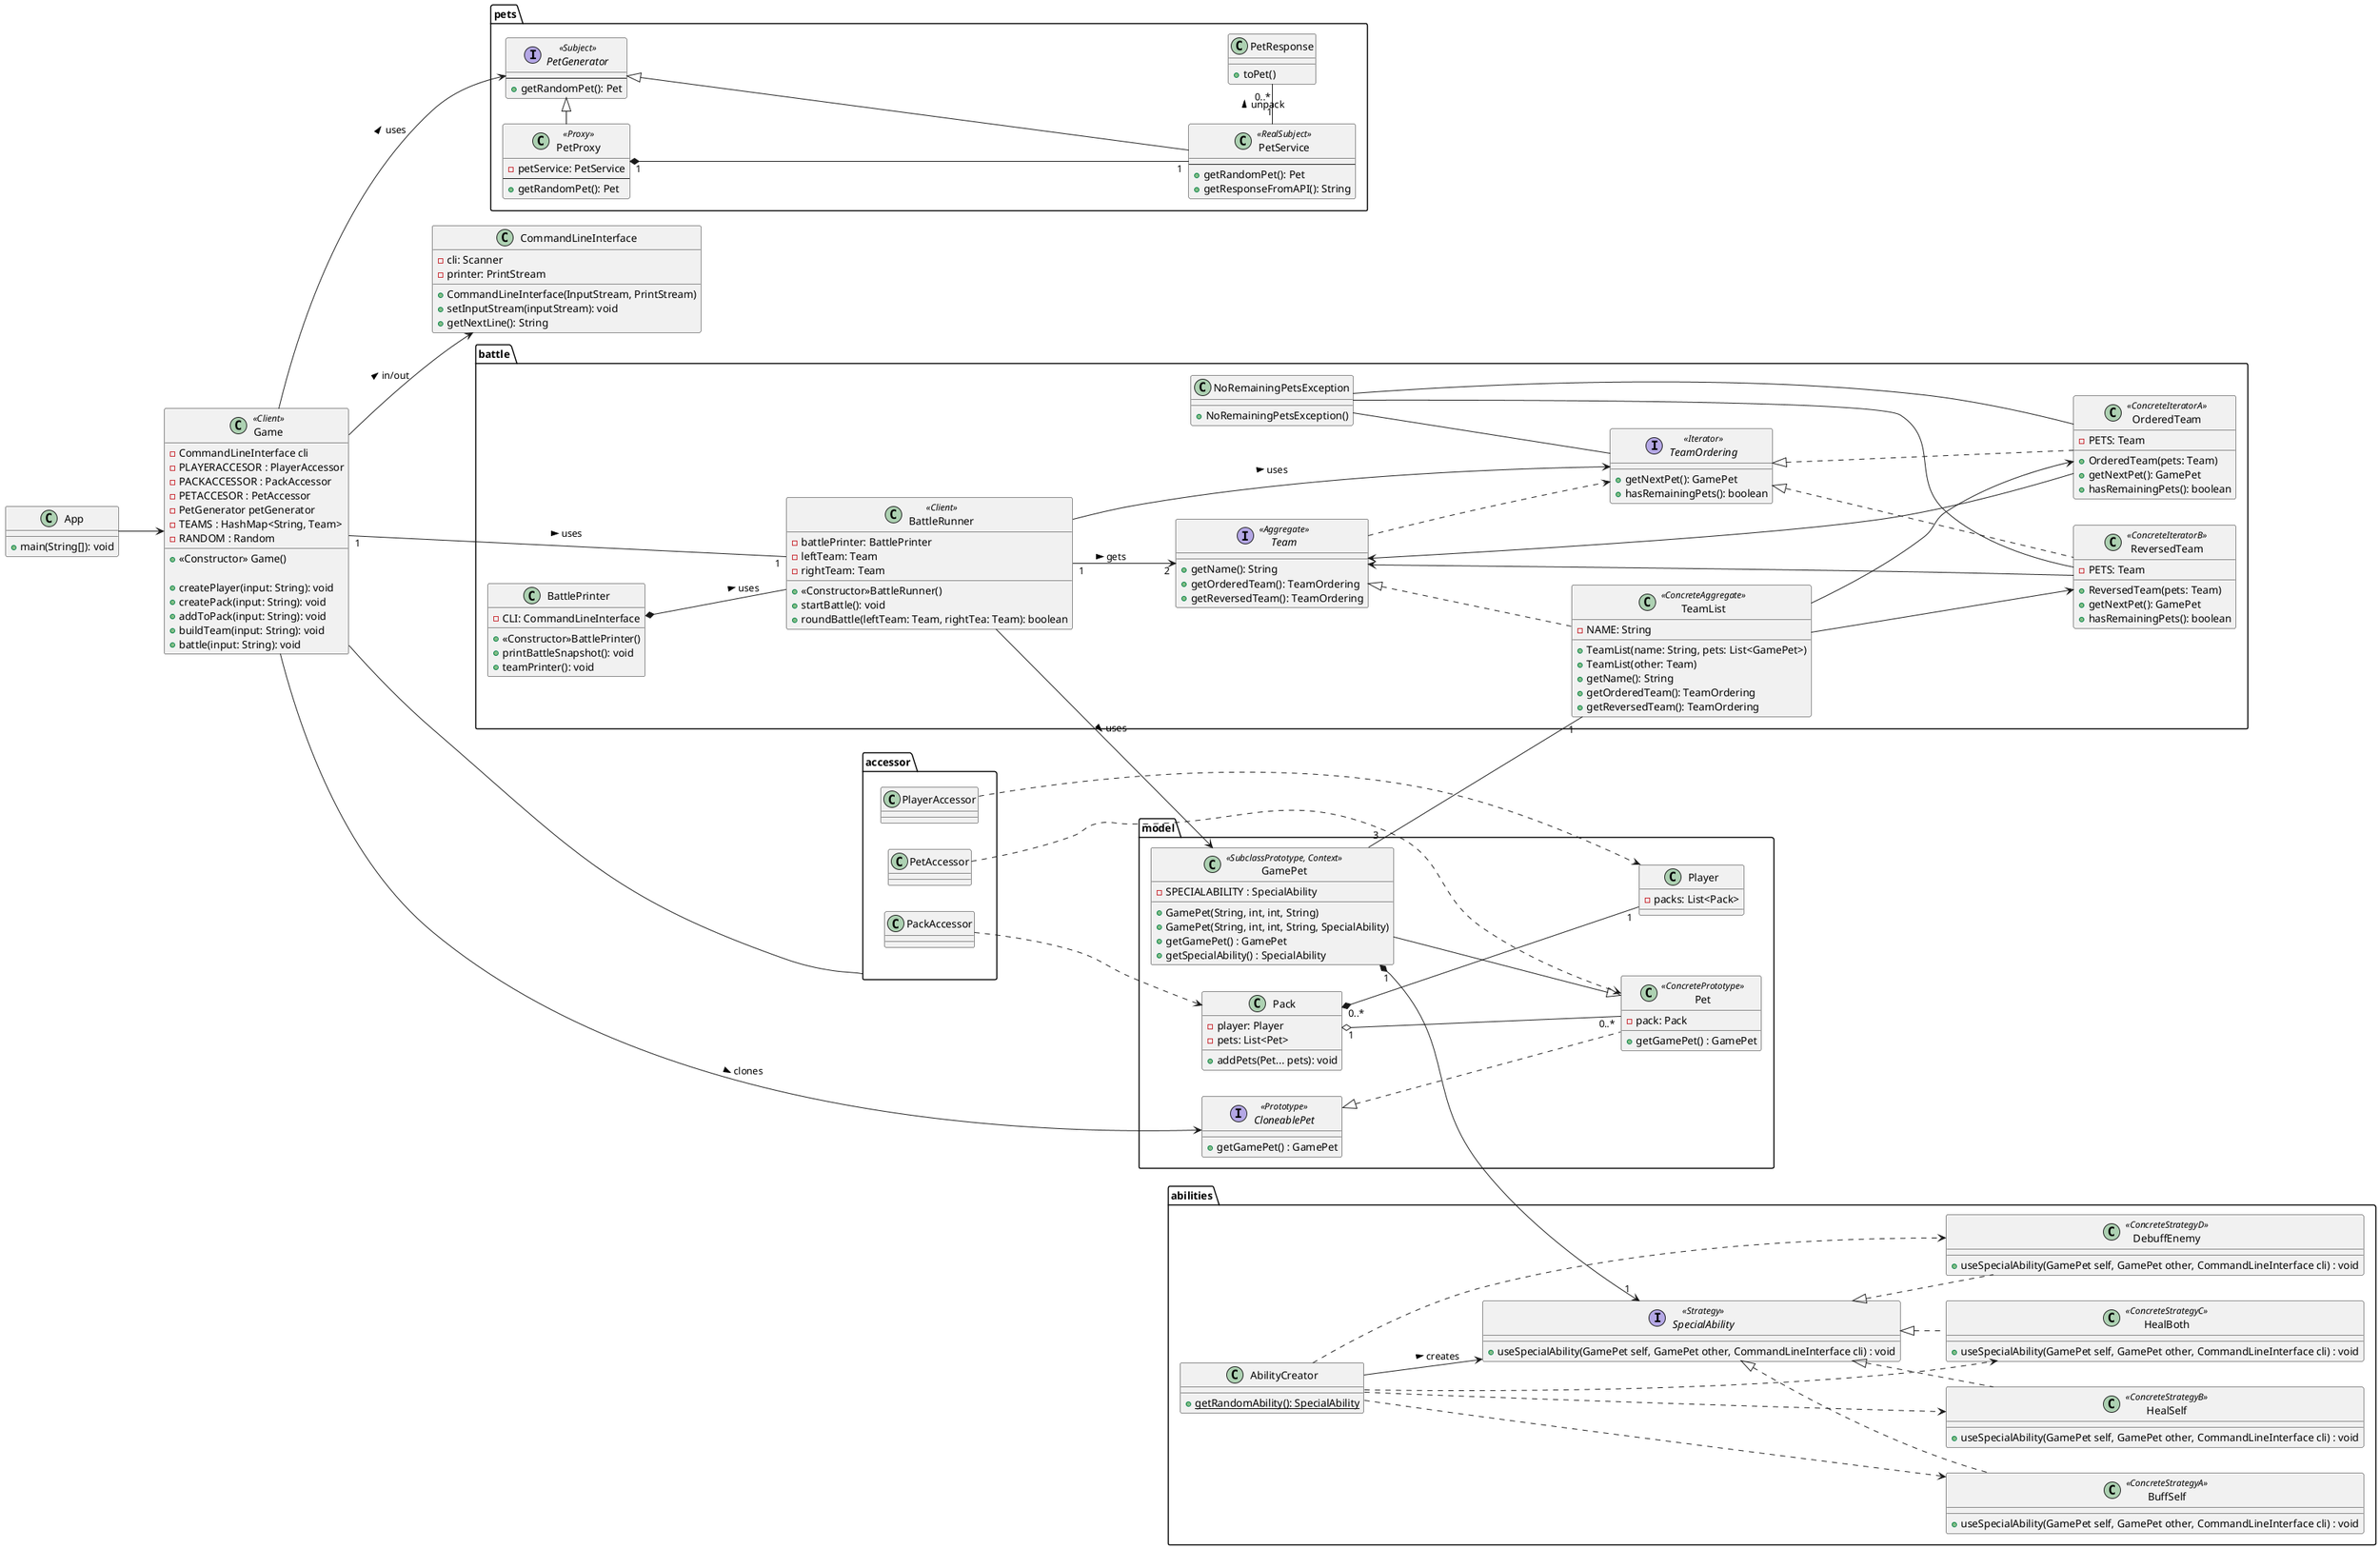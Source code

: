 @startuml
left to right direction
class Game <<Client>> {
    - CommandLineInterface cli
    - PLAYERACCESOR : PlayerAccessor
    - PACKACCESSOR : PackAccessor
    - PETACCESOR : PetAccessor
    - PetGenerator petGenerator
    - TEAMS : HashMap<String, Team>
    - RANDOM : Random
    + <<Constructor>> Game()

    + createPlayer(input: String): void
    + createPack(input: String): void
    + addToPack(input: String): void
    + buildTeam(input: String): void
    + battle(input: String): void
}

package abilities {
    class AbilityCreator {
      + {static} getRandomAbility(): SpecialAbility
    }

    interface SpecialAbility <<Strategy>> {
        + useSpecialAbility(GamePet self, GamePet other, CommandLineInterface cli) : void
    }

    class BuffSelf <<ConcreteStrategyA>> {
        + useSpecialAbility(GamePet self, GamePet other, CommandLineInterface cli) : void
    }

    class HealSelf <<ConcreteStrategyB>> {
        + useSpecialAbility(GamePet self, GamePet other, CommandLineInterface cli) : void
    }

    class HealBoth <<ConcreteStrategyC>> {
        + useSpecialAbility(GamePet self, GamePet other, CommandLineInterface cli) : void
    }

    class DebuffEnemy <<ConcreteStrategyD>> {
        + useSpecialAbility(GamePet self, GamePet other, CommandLineInterface cli) : void
    }
}

package accessor {
    class PackAccessor {
    }

    class PetAccessor {
    }

    class PlayerAccessor {
    }
}

package battle {
    class BattlePrinter {
      - CLI: CommandLineInterface
      + <<Constructor>>BattlePrinter()
      + printBattleSnapshot(): void
      + teamPrinter(): void
    }

    class BattleRunner <<Client>> {
      - battlePrinter: BattlePrinter
      - leftTeam: Team
      - rightTeam: Team
      + <<Constructor>>BattleRunner()
      + startBattle(): void
      + roundBattle(leftTeam: Team, rightTea: Team): boolean
    }

    class NoRemainingPetsException {
        + NoRemainingPetsException()
    }

    interface Team <<Aggregate>> {
      + getName(): String
      + getOrderedTeam(): TeamOrdering
      + getReversedTeam(): TeamOrdering
    }

    class TeamList <<ConcreteAggregate>> implements Team {
      - NAME: String
      + TeamList(name: String, pets: List<GamePet>)
      + TeamList(other: Team)
      + getName(): String
      + getOrderedTeam(): TeamOrdering
      + getReversedTeam(): TeamOrdering
    }

    interface TeamOrdering <<Iterator>> {
      + getNextPet(): GamePet
      + hasRemainingPets(): boolean
    }

    class OrderedTeam <<ConcreteIteratorA>> implements TeamOrdering {
      - PETS: Team
      + OrderedTeam(pets: Team)
      + getNextPet(): GamePet
      + hasRemainingPets(): boolean
    }

    class ReversedTeam <<ConcreteIteratorB>> implements TeamOrdering {
      - PETS: Team
      + ReversedTeam(pets: Team)
      + getNextPet(): GamePet
      + hasRemainingPets(): boolean
    }
}

class CommandLineInterface {
  - cli: Scanner
  - printer: PrintStream
  + CommandLineInterface(InputStream, PrintStream)
  + setInputStream(inputStream): void
  + getNextLine(): String
}


package model {
    interface CloneablePet <<Prototype>> {
        + getGamePet() : GamePet
    }
    class Pet <<ConcretePrototype>> {
        - pack: Pack
        + getGamePet() : GamePet
}

    class GamePet <<SubclassPrototype, Context>> {
        - SPECIALABILITY : SpecialAbility
        + GamePet(String, int, int, String)
        + GamePet(String, int, int, String, SpecialAbility)
        + getGamePet() : GamePet
        + getSpecialAbility() : SpecialAbility
    }

    class Player {
      - packs: List<Pack>

    }

    class Pack {
      - player: Player
      - pets: List<Pet>
      + addPets(Pet... pets): void

    }
}

package pets {
interface PetGenerator <<Subject>> {
    --
    + getRandomPet(): Pet
}

class PetService <<RealSubject>> {
    --
    + getRandomPet(): Pet
    + getResponseFromAPI(): String
}

class PetProxy <<Proxy>> {
    - petService: PetService
    --
    + getRandomPet(): Pet
}
class PetResponse {
    + toPet()
}
PetService "1" - "0..*" PetResponse : > unpack

}

class App {
    + main(String[]): void
}



PetGenerator <|- PetProxy
PetGenerator <|- PetService

PetProxy "1" *--- "1" PetService


TeamList --> ReversedTeam
TeamList --> OrderedTeam
Team <-- ReversedTeam
Team <-- OrderedTeam

CloneablePet <|.. Pet

PackAccessor ..> Pack
PetAccessor ..> Pet
PlayerAccessor ..> Player

Pack "1" o-- "0..*" Pet
Pack "0..*" *-- "1" Player



BattleRunner --> GamePet : > uses
GamePet "1" *--> "1" SpecialAbility
SpecialAbility <|.. BuffSelf
SpecialAbility <|.. HealSelf
SpecialAbility <|.. HealBoth
SpecialAbility <|.. DebuffEnemy
AbilityCreator --> SpecialAbility : > creates

BattleRunner "1" --> "2" Team : > gets
Team ..> TeamOrdering


GamePet --|> Pet
GamePet "3" -- "1" TeamList

BattleRunner --> TeamOrdering : > uses

AbilityCreator ..> BuffSelf
AbilityCreator ..> HealSelf
AbilityCreator ..> HealBoth
AbilityCreator ..> DebuffEnemy

App --> Game

Game --- accessor
Game --> CommandLineInterface : > in/out
Game "1" -- "1" BattleRunner : > uses

NoRemainingPetsException -- ReversedTeam
NoRemainingPetsException -- OrderedTeam
NoRemainingPetsException -- TeamOrdering

BattlePrinter *-- BattleRunner : > uses


Game --> CloneablePet : > clones
Game --> PetGenerator: > uses
@enduml